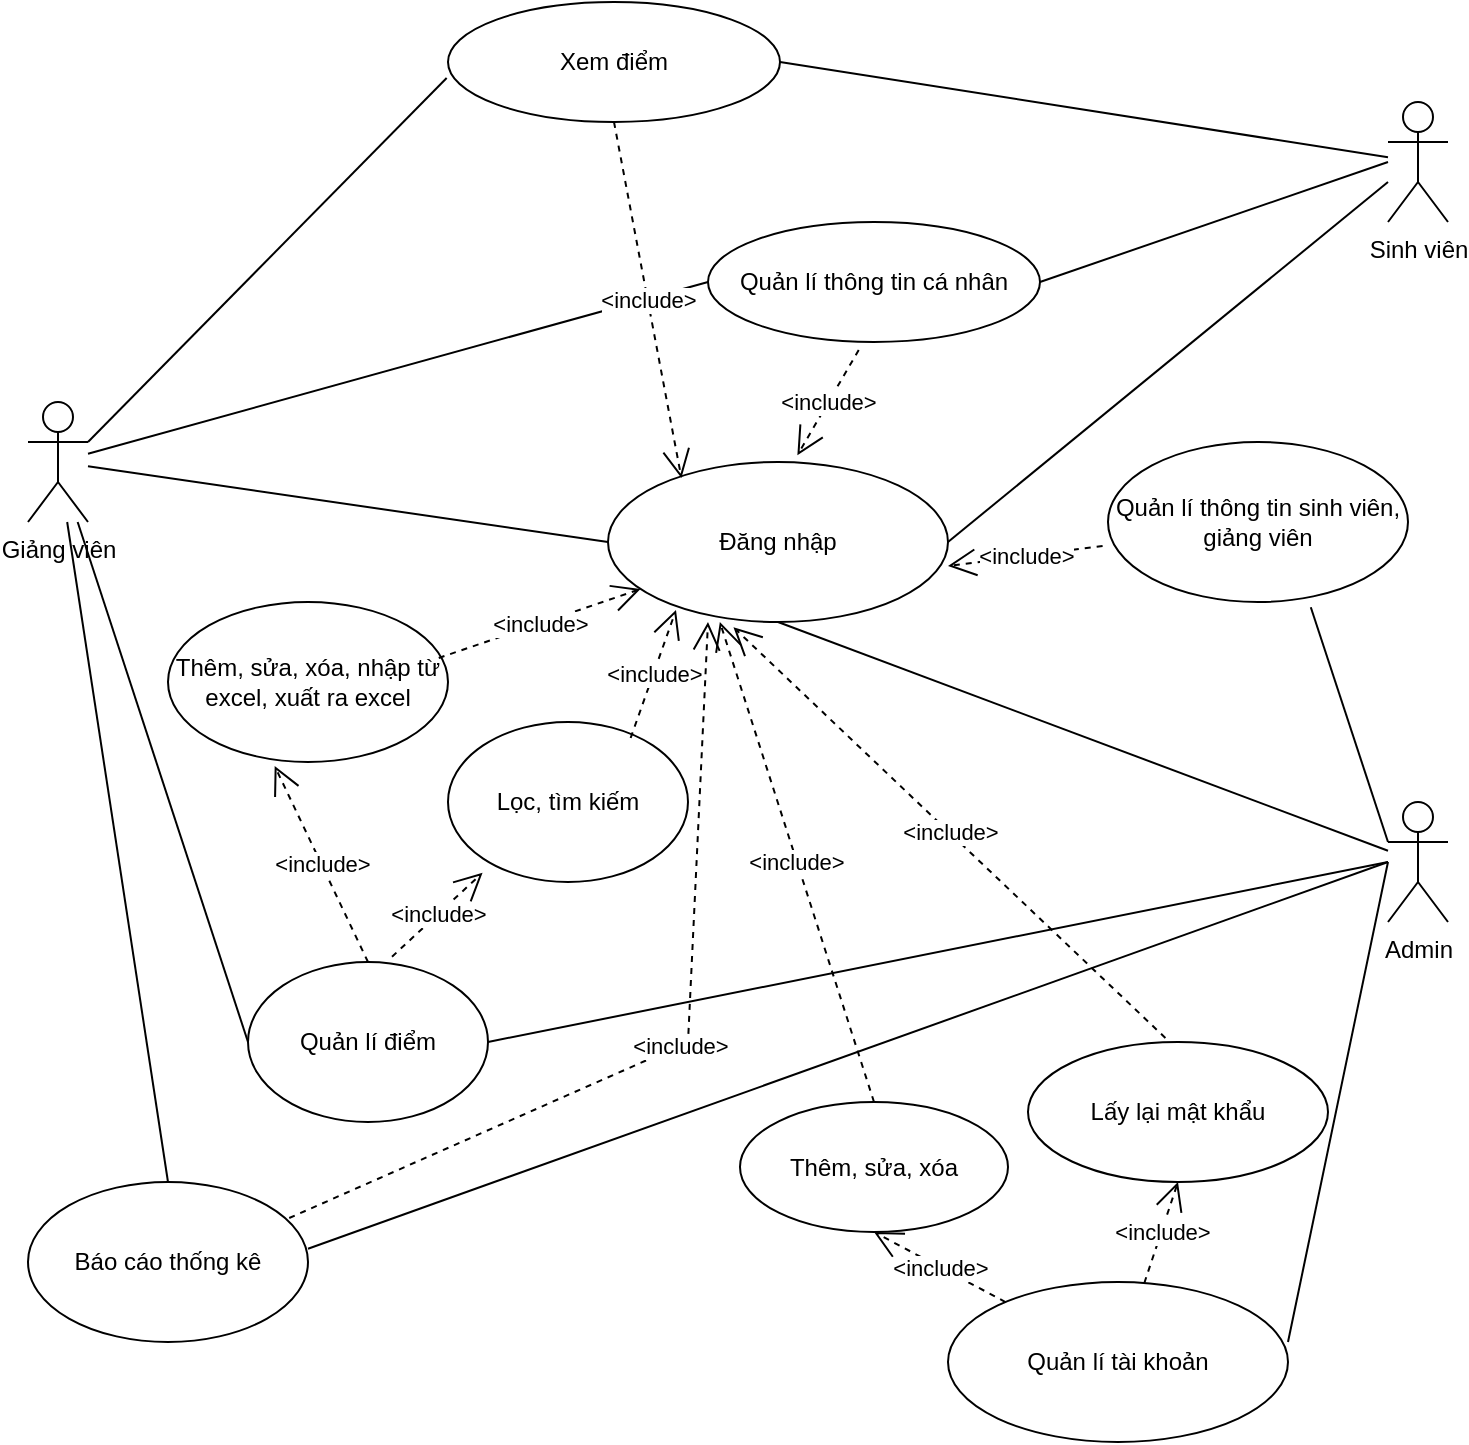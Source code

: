 <mxfile version="24.3.1" type="device">
  <diagram name="Trang-1" id="cWSqV1vZ6C-E1ESMk3x9">
    <mxGraphModel dx="794" dy="412" grid="1" gridSize="10" guides="1" tooltips="1" connect="1" arrows="1" fold="1" page="1" pageScale="1" pageWidth="827" pageHeight="1169" math="0" shadow="0">
      <root>
        <mxCell id="0" />
        <mxCell id="1" parent="0" />
        <mxCell id="8clmqegmWN9Waha5ezIj-1" value="Xem điểm" style="ellipse;whiteSpace=wrap;html=1;" vertex="1" parent="1">
          <mxGeometry x="260" y="20" width="166" height="60" as="geometry" />
        </mxCell>
        <mxCell id="8clmqegmWN9Waha5ezIj-2" value="Sinh viên" style="shape=umlActor;verticalLabelPosition=bottom;verticalAlign=top;html=1;outlineConnect=0;" vertex="1" parent="1">
          <mxGeometry x="730" y="70" width="30" height="60" as="geometry" />
        </mxCell>
        <mxCell id="8clmqegmWN9Waha5ezIj-3" value="Admin" style="shape=umlActor;verticalLabelPosition=bottom;verticalAlign=top;html=1;outlineConnect=0;" vertex="1" parent="1">
          <mxGeometry x="730" y="420" width="30" height="60" as="geometry" />
        </mxCell>
        <mxCell id="8clmqegmWN9Waha5ezIj-8" value="Giảng viên" style="shape=umlActor;verticalLabelPosition=bottom;verticalAlign=top;html=1;outlineConnect=0;" vertex="1" parent="1">
          <mxGeometry x="50" y="220" width="30" height="60" as="geometry" />
        </mxCell>
        <mxCell id="8clmqegmWN9Waha5ezIj-9" value="Quản lí thông tin cá nhân" style="ellipse;whiteSpace=wrap;html=1;" vertex="1" parent="1">
          <mxGeometry x="390" y="130" width="166" height="60" as="geometry" />
        </mxCell>
        <mxCell id="8clmqegmWN9Waha5ezIj-12" value="" style="endArrow=none;html=1;rounded=0;entryX=1;entryY=0.5;entryDx=0;entryDy=0;" edge="1" parent="1" source="8clmqegmWN9Waha5ezIj-2" target="8clmqegmWN9Waha5ezIj-1">
          <mxGeometry width="50" height="50" relative="1" as="geometry">
            <mxPoint x="380" y="240" as="sourcePoint" />
            <mxPoint x="430" y="190" as="targetPoint" />
          </mxGeometry>
        </mxCell>
        <mxCell id="8clmqegmWN9Waha5ezIj-13" value="" style="endArrow=none;html=1;rounded=0;entryX=1;entryY=0.5;entryDx=0;entryDy=0;" edge="1" parent="1" target="8clmqegmWN9Waha5ezIj-9">
          <mxGeometry width="50" height="50" relative="1" as="geometry">
            <mxPoint x="730" y="100" as="sourcePoint" />
            <mxPoint x="430" y="190" as="targetPoint" />
          </mxGeometry>
        </mxCell>
        <mxCell id="8clmqegmWN9Waha5ezIj-14" value="" style="endArrow=none;html=1;rounded=0;entryX=0;entryY=0.5;entryDx=0;entryDy=0;" edge="1" parent="1" source="8clmqegmWN9Waha5ezIj-8" target="8clmqegmWN9Waha5ezIj-9">
          <mxGeometry width="50" height="50" relative="1" as="geometry">
            <mxPoint x="380" y="240" as="sourcePoint" />
            <mxPoint x="430" y="190" as="targetPoint" />
          </mxGeometry>
        </mxCell>
        <mxCell id="8clmqegmWN9Waha5ezIj-15" value="" style="endArrow=none;html=1;rounded=0;entryX=-0.004;entryY=0.633;entryDx=0;entryDy=0;entryPerimeter=0;" edge="1" parent="1" target="8clmqegmWN9Waha5ezIj-1">
          <mxGeometry width="50" height="50" relative="1" as="geometry">
            <mxPoint x="80" y="240" as="sourcePoint" />
            <mxPoint x="430" y="190" as="targetPoint" />
          </mxGeometry>
        </mxCell>
        <mxCell id="8clmqegmWN9Waha5ezIj-16" value="Đăng nhập" style="ellipse;whiteSpace=wrap;html=1;" vertex="1" parent="1">
          <mxGeometry x="340" y="250" width="170" height="80" as="geometry" />
        </mxCell>
        <mxCell id="8clmqegmWN9Waha5ezIj-17" value="&amp;lt;include&amp;gt;" style="endArrow=open;endSize=12;dashed=1;html=1;rounded=0;exitX=0.5;exitY=1;exitDx=0;exitDy=0;entryX=0.216;entryY=0.1;entryDx=0;entryDy=0;entryPerimeter=0;" edge="1" parent="1" source="8clmqegmWN9Waha5ezIj-1" target="8clmqegmWN9Waha5ezIj-16">
          <mxGeometry width="160" relative="1" as="geometry">
            <mxPoint x="330" y="210" as="sourcePoint" />
            <mxPoint x="490" y="210" as="targetPoint" />
            <Array as="points" />
          </mxGeometry>
        </mxCell>
        <mxCell id="8clmqegmWN9Waha5ezIj-18" value="&amp;lt;include&amp;gt;" style="endArrow=open;endSize=12;dashed=1;html=1;rounded=0;entryX=0.557;entryY=-0.042;entryDx=0;entryDy=0;entryPerimeter=0;exitX=0.454;exitY=1.067;exitDx=0;exitDy=0;exitPerimeter=0;" edge="1" parent="1" source="8clmqegmWN9Waha5ezIj-9" target="8clmqegmWN9Waha5ezIj-16">
          <mxGeometry width="160" relative="1" as="geometry">
            <mxPoint x="502.102" y="190.0" as="sourcePoint" />
            <mxPoint x="414.0" y="342.66" as="targetPoint" />
          </mxGeometry>
        </mxCell>
        <mxCell id="8clmqegmWN9Waha5ezIj-19" value="" style="endArrow=none;html=1;rounded=0;entryX=0;entryY=0.5;entryDx=0;entryDy=0;" edge="1" parent="1" source="8clmqegmWN9Waha5ezIj-8" target="8clmqegmWN9Waha5ezIj-16">
          <mxGeometry width="50" height="50" relative="1" as="geometry">
            <mxPoint x="380" y="240" as="sourcePoint" />
            <mxPoint x="330" y="370" as="targetPoint" />
          </mxGeometry>
        </mxCell>
        <mxCell id="8clmqegmWN9Waha5ezIj-21" value="" style="endArrow=none;html=1;rounded=0;exitX=1;exitY=0.5;exitDx=0;exitDy=0;" edge="1" parent="1" source="8clmqegmWN9Waha5ezIj-16">
          <mxGeometry width="50" height="50" relative="1" as="geometry">
            <mxPoint x="380" y="340" as="sourcePoint" />
            <mxPoint x="730" y="110" as="targetPoint" />
          </mxGeometry>
        </mxCell>
        <mxCell id="8clmqegmWN9Waha5ezIj-22" value="" style="endArrow=none;html=1;rounded=0;entryX=0.5;entryY=1;entryDx=0;entryDy=0;" edge="1" parent="1" source="8clmqegmWN9Waha5ezIj-3" target="8clmqegmWN9Waha5ezIj-16">
          <mxGeometry width="50" height="50" relative="1" as="geometry">
            <mxPoint x="380" y="440" as="sourcePoint" />
            <mxPoint x="430" y="390" as="targetPoint" />
          </mxGeometry>
        </mxCell>
        <mxCell id="8clmqegmWN9Waha5ezIj-24" value="Quản lí tài khoản" style="ellipse;whiteSpace=wrap;html=1;" vertex="1" parent="1">
          <mxGeometry x="510" y="660" width="170" height="80" as="geometry" />
        </mxCell>
        <mxCell id="8clmqegmWN9Waha5ezIj-25" value="" style="endArrow=none;html=1;rounded=0;exitX=1;exitY=0.375;exitDx=0;exitDy=0;exitPerimeter=0;" edge="1" parent="1" source="8clmqegmWN9Waha5ezIj-24">
          <mxGeometry width="50" height="50" relative="1" as="geometry">
            <mxPoint x="380" y="540" as="sourcePoint" />
            <mxPoint x="730" y="450" as="targetPoint" />
          </mxGeometry>
        </mxCell>
        <mxCell id="8clmqegmWN9Waha5ezIj-26" value="Thêm, sửa, xóa" style="ellipse;whiteSpace=wrap;html=1;" vertex="1" parent="1">
          <mxGeometry x="406" y="570" width="134" height="65" as="geometry" />
        </mxCell>
        <mxCell id="8clmqegmWN9Waha5ezIj-27" value="Lấy lại mật khẩu" style="ellipse;whiteSpace=wrap;html=1;" vertex="1" parent="1">
          <mxGeometry x="550" y="540" width="150" height="70" as="geometry" />
        </mxCell>
        <mxCell id="8clmqegmWN9Waha5ezIj-28" value="&amp;lt;include&amp;gt;" style="endArrow=open;endSize=12;dashed=1;html=1;rounded=0;entryX=0.5;entryY=1;entryDx=0;entryDy=0;" edge="1" parent="1" source="8clmqegmWN9Waha5ezIj-24" target="8clmqegmWN9Waha5ezIj-27">
          <mxGeometry width="160" relative="1" as="geometry">
            <mxPoint x="330" y="510" as="sourcePoint" />
            <mxPoint x="490" y="510" as="targetPoint" />
          </mxGeometry>
        </mxCell>
        <mxCell id="8clmqegmWN9Waha5ezIj-30" value="&amp;lt;include&amp;gt;" style="endArrow=open;endSize=12;dashed=1;html=1;rounded=0;entryX=0.5;entryY=1;entryDx=0;entryDy=0;" edge="1" parent="1" source="8clmqegmWN9Waha5ezIj-24" target="8clmqegmWN9Waha5ezIj-26">
          <mxGeometry width="160" relative="1" as="geometry">
            <mxPoint x="330" y="510" as="sourcePoint" />
            <mxPoint x="490" y="510" as="targetPoint" />
          </mxGeometry>
        </mxCell>
        <mxCell id="8clmqegmWN9Waha5ezIj-31" value="&amp;lt;include&amp;gt;" style="endArrow=open;endSize=12;dashed=1;html=1;rounded=0;exitX=0.5;exitY=0;exitDx=0;exitDy=0;entryX=0.329;entryY=1;entryDx=0;entryDy=0;entryPerimeter=0;" edge="1" parent="1" source="8clmqegmWN9Waha5ezIj-26" target="8clmqegmWN9Waha5ezIj-16">
          <mxGeometry width="160" relative="1" as="geometry">
            <mxPoint x="330" y="510" as="sourcePoint" />
            <mxPoint x="490" y="510" as="targetPoint" />
          </mxGeometry>
        </mxCell>
        <mxCell id="8clmqegmWN9Waha5ezIj-32" value="&amp;lt;include&amp;gt;" style="endArrow=open;endSize=12;dashed=1;html=1;rounded=0;exitX=0.458;exitY=-0.029;exitDx=0;exitDy=0;exitPerimeter=0;entryX=0.369;entryY=1.033;entryDx=0;entryDy=0;entryPerimeter=0;" edge="1" parent="1" source="8clmqegmWN9Waha5ezIj-27" target="8clmqegmWN9Waha5ezIj-16">
          <mxGeometry width="160" relative="1" as="geometry">
            <mxPoint x="330" y="510" as="sourcePoint" />
            <mxPoint x="490" y="510" as="targetPoint" />
          </mxGeometry>
        </mxCell>
        <mxCell id="8clmqegmWN9Waha5ezIj-33" value="Quản lí điểm" style="ellipse;whiteSpace=wrap;html=1;" vertex="1" parent="1">
          <mxGeometry x="160" y="500" width="120" height="80" as="geometry" />
        </mxCell>
        <mxCell id="8clmqegmWN9Waha5ezIj-34" value="" style="endArrow=none;html=1;rounded=0;exitX=1;exitY=0.5;exitDx=0;exitDy=0;" edge="1" parent="1" source="8clmqegmWN9Waha5ezIj-33">
          <mxGeometry width="50" height="50" relative="1" as="geometry">
            <mxPoint x="380" y="440" as="sourcePoint" />
            <mxPoint x="730" y="450" as="targetPoint" />
          </mxGeometry>
        </mxCell>
        <mxCell id="8clmqegmWN9Waha5ezIj-35" value="" style="endArrow=none;html=1;rounded=0;exitX=0;exitY=0.5;exitDx=0;exitDy=0;" edge="1" parent="1" source="8clmqegmWN9Waha5ezIj-33" target="8clmqegmWN9Waha5ezIj-8">
          <mxGeometry width="50" height="50" relative="1" as="geometry">
            <mxPoint x="380" y="440" as="sourcePoint" />
            <mxPoint x="430" y="390" as="targetPoint" />
          </mxGeometry>
        </mxCell>
        <mxCell id="8clmqegmWN9Waha5ezIj-36" value="Thêm, sửa, xóa, nhập từ excel, xuất ra excel" style="ellipse;whiteSpace=wrap;html=1;" vertex="1" parent="1">
          <mxGeometry x="120" y="320" width="140" height="80" as="geometry" />
        </mxCell>
        <mxCell id="8clmqegmWN9Waha5ezIj-37" value="Lọc, tìm kiếm" style="ellipse;whiteSpace=wrap;html=1;" vertex="1" parent="1">
          <mxGeometry x="260" y="380" width="120" height="80" as="geometry" />
        </mxCell>
        <mxCell id="8clmqegmWN9Waha5ezIj-39" value="&amp;lt;include&amp;gt;" style="endArrow=open;endSize=12;dashed=1;html=1;rounded=0;exitX=0.6;exitY=-0.033;exitDx=0;exitDy=0;exitPerimeter=0;entryX=0.144;entryY=0.942;entryDx=0;entryDy=0;entryPerimeter=0;" edge="1" parent="1" source="8clmqegmWN9Waha5ezIj-33" target="8clmqegmWN9Waha5ezIj-37">
          <mxGeometry width="160" relative="1" as="geometry">
            <mxPoint x="330" y="410" as="sourcePoint" />
            <mxPoint x="490" y="410" as="targetPoint" />
          </mxGeometry>
        </mxCell>
        <mxCell id="8clmqegmWN9Waha5ezIj-40" value="&amp;lt;include&amp;gt;" style="endArrow=open;endSize=12;dashed=1;html=1;rounded=0;exitX=0.5;exitY=0;exitDx=0;exitDy=0;entryX=0.381;entryY=1.025;entryDx=0;entryDy=0;entryPerimeter=0;" edge="1" parent="1" source="8clmqegmWN9Waha5ezIj-33" target="8clmqegmWN9Waha5ezIj-36">
          <mxGeometry width="160" relative="1" as="geometry">
            <mxPoint x="330" y="410" as="sourcePoint" />
            <mxPoint x="490" y="410" as="targetPoint" />
          </mxGeometry>
        </mxCell>
        <mxCell id="8clmqegmWN9Waha5ezIj-41" value="&amp;lt;include&amp;gt;" style="endArrow=open;endSize=12;dashed=1;html=1;rounded=0;exitX=0.967;exitY=0.35;exitDx=0;exitDy=0;exitPerimeter=0;" edge="1" parent="1" source="8clmqegmWN9Waha5ezIj-36" target="8clmqegmWN9Waha5ezIj-16">
          <mxGeometry width="160" relative="1" as="geometry">
            <mxPoint x="330" y="410" as="sourcePoint" />
            <mxPoint x="490" y="410" as="targetPoint" />
          </mxGeometry>
        </mxCell>
        <mxCell id="8clmqegmWN9Waha5ezIj-42" value="&amp;lt;include&amp;gt;" style="endArrow=open;endSize=12;dashed=1;html=1;rounded=0;exitX=0.761;exitY=0.1;exitDx=0;exitDy=0;exitPerimeter=0;entryX=0.2;entryY=0.925;entryDx=0;entryDy=0;entryPerimeter=0;" edge="1" parent="1" source="8clmqegmWN9Waha5ezIj-37" target="8clmqegmWN9Waha5ezIj-16">
          <mxGeometry width="160" relative="1" as="geometry">
            <mxPoint x="330" y="410" as="sourcePoint" />
            <mxPoint x="490" y="410" as="targetPoint" />
          </mxGeometry>
        </mxCell>
        <mxCell id="8clmqegmWN9Waha5ezIj-43" value="Quản lí thông tin&lt;span style=&quot;background-color: initial;&quot;&gt;&amp;nbsp;sinh viên, giảng viên&lt;/span&gt;" style="ellipse;whiteSpace=wrap;html=1;" vertex="1" parent="1">
          <mxGeometry x="590" y="240" width="150" height="80" as="geometry" />
        </mxCell>
        <mxCell id="8clmqegmWN9Waha5ezIj-45" value="" style="endArrow=none;html=1;rounded=0;entryX=0.676;entryY=1.033;entryDx=0;entryDy=0;entryPerimeter=0;exitX=0;exitY=0.333;exitDx=0;exitDy=0;exitPerimeter=0;" edge="1" parent="1" source="8clmqegmWN9Waha5ezIj-3" target="8clmqegmWN9Waha5ezIj-43">
          <mxGeometry width="50" height="50" relative="1" as="geometry">
            <mxPoint x="380" y="340" as="sourcePoint" />
            <mxPoint x="430" y="290" as="targetPoint" />
          </mxGeometry>
        </mxCell>
        <mxCell id="8clmqegmWN9Waha5ezIj-46" value="&amp;lt;include&amp;gt;" style="endArrow=open;endSize=12;dashed=1;html=1;rounded=0;entryX=1;entryY=0.65;entryDx=0;entryDy=0;entryPerimeter=0;exitX=-0.018;exitY=0.65;exitDx=0;exitDy=0;exitPerimeter=0;" edge="1" parent="1" source="8clmqegmWN9Waha5ezIj-43" target="8clmqegmWN9Waha5ezIj-16">
          <mxGeometry width="160" relative="1" as="geometry">
            <mxPoint x="330" y="310" as="sourcePoint" />
            <mxPoint x="490" y="310" as="targetPoint" />
          </mxGeometry>
        </mxCell>
        <mxCell id="8clmqegmWN9Waha5ezIj-47" value="Báo cáo thống kê" style="ellipse;whiteSpace=wrap;html=1;" vertex="1" parent="1">
          <mxGeometry x="50" y="610" width="140" height="80" as="geometry" />
        </mxCell>
        <mxCell id="8clmqegmWN9Waha5ezIj-48" value="" style="endArrow=none;html=1;rounded=0;exitX=1;exitY=0.417;exitDx=0;exitDy=0;exitPerimeter=0;" edge="1" parent="1" source="8clmqegmWN9Waha5ezIj-47">
          <mxGeometry width="50" height="50" relative="1" as="geometry">
            <mxPoint x="380" y="640" as="sourcePoint" />
            <mxPoint x="730" y="450" as="targetPoint" />
          </mxGeometry>
        </mxCell>
        <mxCell id="8clmqegmWN9Waha5ezIj-49" value="" style="endArrow=none;html=1;rounded=0;exitX=0.5;exitY=0;exitDx=0;exitDy=0;" edge="1" parent="1" source="8clmqegmWN9Waha5ezIj-47" target="8clmqegmWN9Waha5ezIj-8">
          <mxGeometry width="50" height="50" relative="1" as="geometry">
            <mxPoint x="380" y="640" as="sourcePoint" />
            <mxPoint x="430" y="590" as="targetPoint" />
          </mxGeometry>
        </mxCell>
        <mxCell id="8clmqegmWN9Waha5ezIj-50" value="&amp;lt;include&amp;gt;" style="endArrow=open;endSize=12;dashed=1;html=1;rounded=0;exitX=0.933;exitY=0.225;exitDx=0;exitDy=0;exitPerimeter=0;" edge="1" parent="1" source="8clmqegmWN9Waha5ezIj-47">
          <mxGeometry width="160" relative="1" as="geometry">
            <mxPoint x="330" y="510" as="sourcePoint" />
            <mxPoint x="390" y="330" as="targetPoint" />
            <Array as="points">
              <mxPoint x="380" y="540" />
            </Array>
          </mxGeometry>
        </mxCell>
      </root>
    </mxGraphModel>
  </diagram>
</mxfile>
